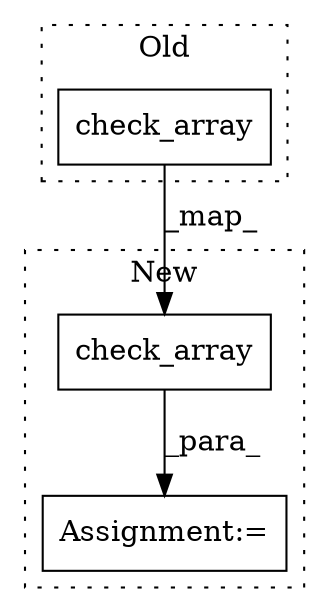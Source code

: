 digraph G {
subgraph cluster0 {
1 [label="check_array" a="32" s="1358,1394" l="12,1" shape="box"];
label = "Old";
style="dotted";
}
subgraph cluster1 {
2 [label="check_array" a="32" s="1907,1943" l="12,1" shape="box"];
3 [label="Assignment:=" a="7" s="1960" l="1" shape="box"];
label = "New";
style="dotted";
}
1 -> 2 [label="_map_"];
2 -> 3 [label="_para_"];
}